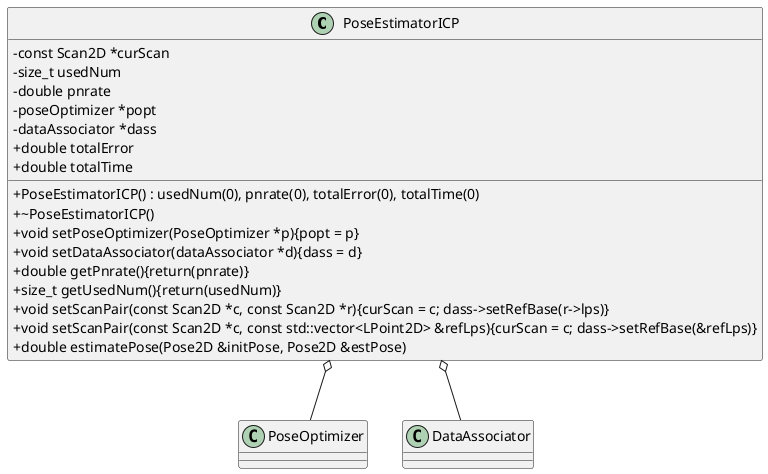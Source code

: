 @startuml

skinparam classAttributeIconSize 0

class PoseEstimatorICP{
    - const Scan2D *curScan
    - size_t usedNum
    - double pnrate
    - poseOptimizer *popt
    - dataAssociator *dass
    + double totalError
    + double totalTime
    + PoseEstimatorICP() : usedNum(0), pnrate(0), totalError(0), totalTime(0)
    + ~PoseEstimatorICP()
    + void setPoseOptimizer(PoseOptimizer *p){popt = p}
    + void setDataAssociator(dataAssociator *d){dass = d}
    + double getPnrate(){return(pnrate)}
    + size_t getUsedNum(){return(usedNum)}
    + void setScanPair(const Scan2D *c, const Scan2D *r){curScan = c; dass->setRefBase(r->lps)}
    + void setScanPair(const Scan2D *c, const std::vector<LPoint2D> &refLps){curScan = c; dass->setRefBase(&refLps)}
    + double estimatePose(Pose2D &initPose, Pose2D &estPose)
}

PoseEstimatorICP o-- PoseOptimizer
PoseEstimatorICP o-- DataAssociator

@enduml